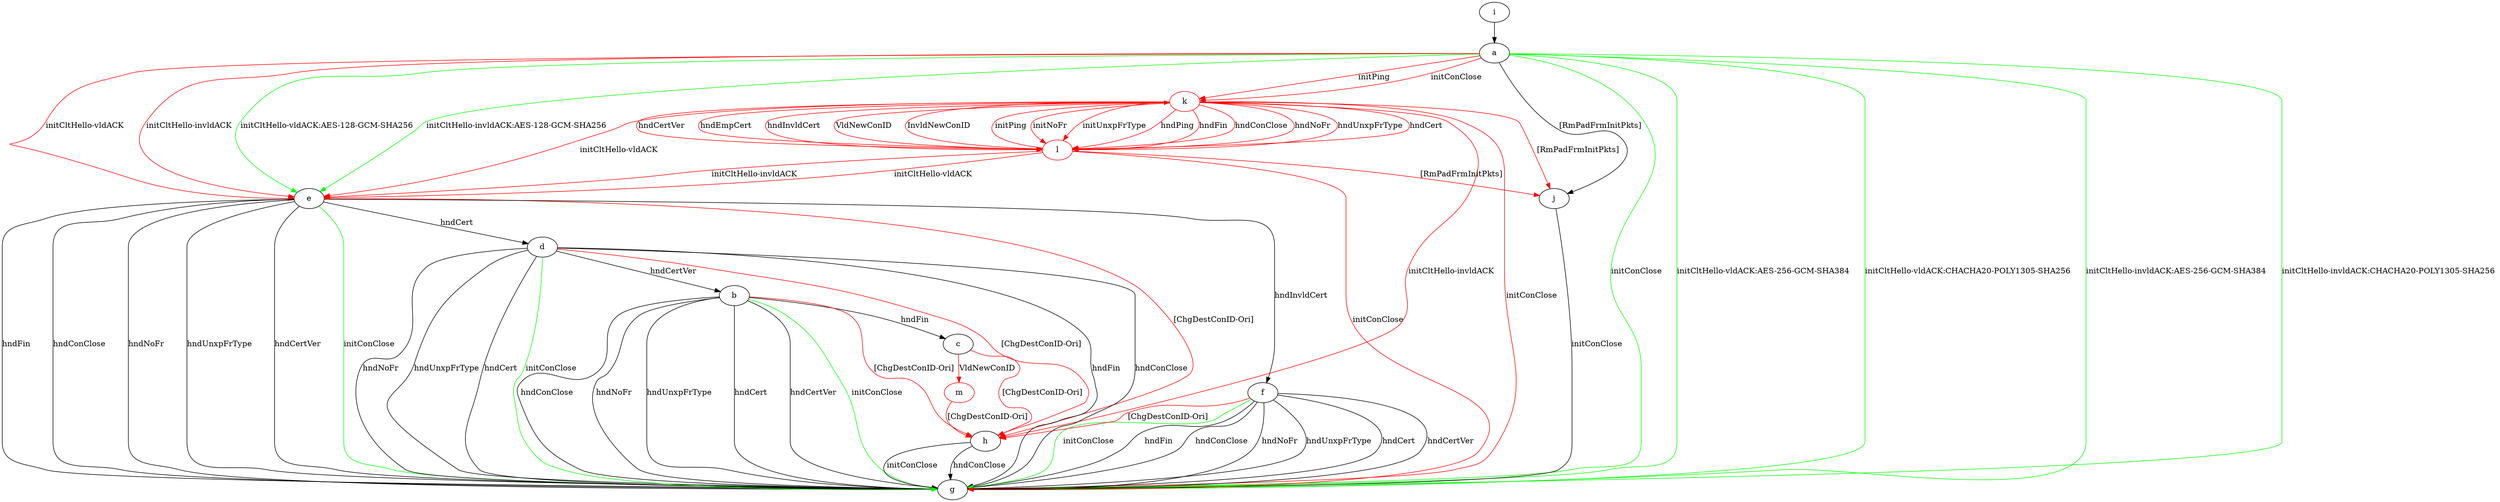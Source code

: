 digraph "" {
	a -> e	[key=0,
		color=green,
		label="initCltHello-vldACK:AES-128-GCM-SHA256 "];
	a -> e	[key=1,
		color=green,
		label="initCltHello-invldACK:AES-128-GCM-SHA256 "];
	a -> e	[key=2,
		color=red,
		label="initCltHello-vldACK "];
	a -> e	[key=3,
		color=red,
		label="initCltHello-invldACK "];
	a -> g	[key=0,
		color=green,
		label="initConClose "];
	a -> g	[key=1,
		color=green,
		label="initCltHello-vldACK:AES-256-GCM-SHA384 "];
	a -> g	[key=2,
		color=green,
		label="initCltHello-vldACK:CHACHA20-POLY1305-SHA256 "];
	a -> g	[key=3,
		color=green,
		label="initCltHello-invldACK:AES-256-GCM-SHA384 "];
	a -> g	[key=4,
		color=green,
		label="initCltHello-invldACK:CHACHA20-POLY1305-SHA256 "];
	a -> j	[key=0,
		label="[RmPadFrmInitPkts] "];
	k	[color=red];
	a -> k	[key=0,
		color=red,
		label="initPing "];
	a -> k	[key=1,
		color=red,
		label="initConClose "];
	b -> c	[key=0,
		label="hndFin "];
	b -> g	[key=0,
		label="hndConClose "];
	b -> g	[key=1,
		label="hndNoFr "];
	b -> g	[key=2,
		label="hndUnxpFrType "];
	b -> g	[key=3,
		label="hndCert "];
	b -> g	[key=4,
		label="hndCertVer "];
	b -> g	[key=5,
		color=green,
		label="initConClose "];
	b -> h	[key=0,
		color=red,
		label="[ChgDestConID-Ori] "];
	c -> h	[key=0,
		color=red,
		label="[ChgDestConID-Ori] "];
	m	[color=red];
	c -> m	[key=0,
		color=red,
		label="VldNewConID "];
	d -> b	[key=0,
		label="hndCertVer "];
	d -> g	[key=0,
		label="hndFin "];
	d -> g	[key=1,
		label="hndConClose "];
	d -> g	[key=2,
		label="hndNoFr "];
	d -> g	[key=3,
		label="hndUnxpFrType "];
	d -> g	[key=4,
		label="hndCert "];
	d -> g	[key=5,
		color=green,
		label="initConClose "];
	d -> h	[key=0,
		color=red,
		label="[ChgDestConID-Ori] "];
	e -> d	[key=0,
		label="hndCert "];
	e -> f	[key=0,
		label="hndInvldCert "];
	e -> g	[key=0,
		label="hndFin "];
	e -> g	[key=1,
		label="hndConClose "];
	e -> g	[key=2,
		label="hndNoFr "];
	e -> g	[key=3,
		label="hndUnxpFrType "];
	e -> g	[key=4,
		label="hndCertVer "];
	e -> g	[key=5,
		color=green,
		label="initConClose "];
	e -> h	[key=0,
		color=red,
		label="[ChgDestConID-Ori] "];
	f -> g	[key=0,
		label="hndFin "];
	f -> g	[key=1,
		label="hndConClose "];
	f -> g	[key=2,
		label="hndNoFr "];
	f -> g	[key=3,
		label="hndUnxpFrType "];
	f -> g	[key=4,
		label="hndCert "];
	f -> g	[key=5,
		label="hndCertVer "];
	f -> g	[key=6,
		color=green,
		label="initConClose "];
	f -> h	[key=0,
		color=red,
		label="[ChgDestConID-Ori] "];
	h -> g	[key=0,
		label="initConClose "];
	h -> g	[key=1,
		label="hndConClose "];
	i -> a	[key=0];
	j -> g	[key=0,
		label="initConClose "];
	k -> e	[key=0,
		color=red,
		label="initCltHello-vldACK "];
	k -> g	[key=0,
		color=red,
		label="initConClose "];
	k -> h	[key=0,
		color=red,
		label="initCltHello-invldACK "];
	k -> j	[key=0,
		color=red,
		label="[RmPadFrmInitPkts] "];
	l	[color=red];
	k -> l	[key=0,
		color=red,
		label="initNoFr "];
	k -> l	[key=1,
		color=red,
		label="initUnxpFrType "];
	k -> l	[key=2,
		color=red,
		label="hndPing "];
	k -> l	[key=3,
		color=red,
		label="hndFin "];
	k -> l	[key=4,
		color=red,
		label="hndConClose "];
	k -> l	[key=5,
		color=red,
		label="hndNoFr "];
	k -> l	[key=6,
		color=red,
		label="hndUnxpFrType "];
	k -> l	[key=7,
		color=red,
		label="hndCert "];
	k -> l	[key=8,
		color=red,
		label="hndCertVer "];
	k -> l	[key=9,
		color=red,
		label="hndEmpCert "];
	k -> l	[key=10,
		color=red,
		label="hndInvldCert "];
	k -> l	[key=11,
		color=red,
		label="VldNewConID "];
	k -> l	[key=12,
		color=red,
		label="InvldNewConID "];
	l -> e	[key=0,
		color=red,
		label="initCltHello-vldACK "];
	l -> e	[key=1,
		color=red,
		label="initCltHello-invldACK "];
	l -> g	[key=0,
		color=red,
		label="initConClose "];
	l -> j	[key=0,
		color=red,
		label="[RmPadFrmInitPkts] "];
	l -> k	[key=0,
		color=red,
		label="initPing "];
	m -> h	[key=0,
		color=red,
		label="[ChgDestConID-Ori] "];
}
